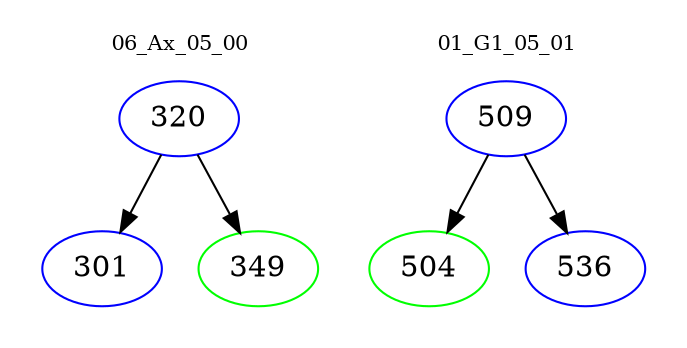 digraph{
subgraph cluster_0 {
color = white
label = "06_Ax_05_00";
fontsize=10;
T0_320 [label="320", color="blue"]
T0_320 -> T0_301 [color="black"]
T0_301 [label="301", color="blue"]
T0_320 -> T0_349 [color="black"]
T0_349 [label="349", color="green"]
}
subgraph cluster_1 {
color = white
label = "01_G1_05_01";
fontsize=10;
T1_509 [label="509", color="blue"]
T1_509 -> T1_504 [color="black"]
T1_504 [label="504", color="green"]
T1_509 -> T1_536 [color="black"]
T1_536 [label="536", color="blue"]
}
}
